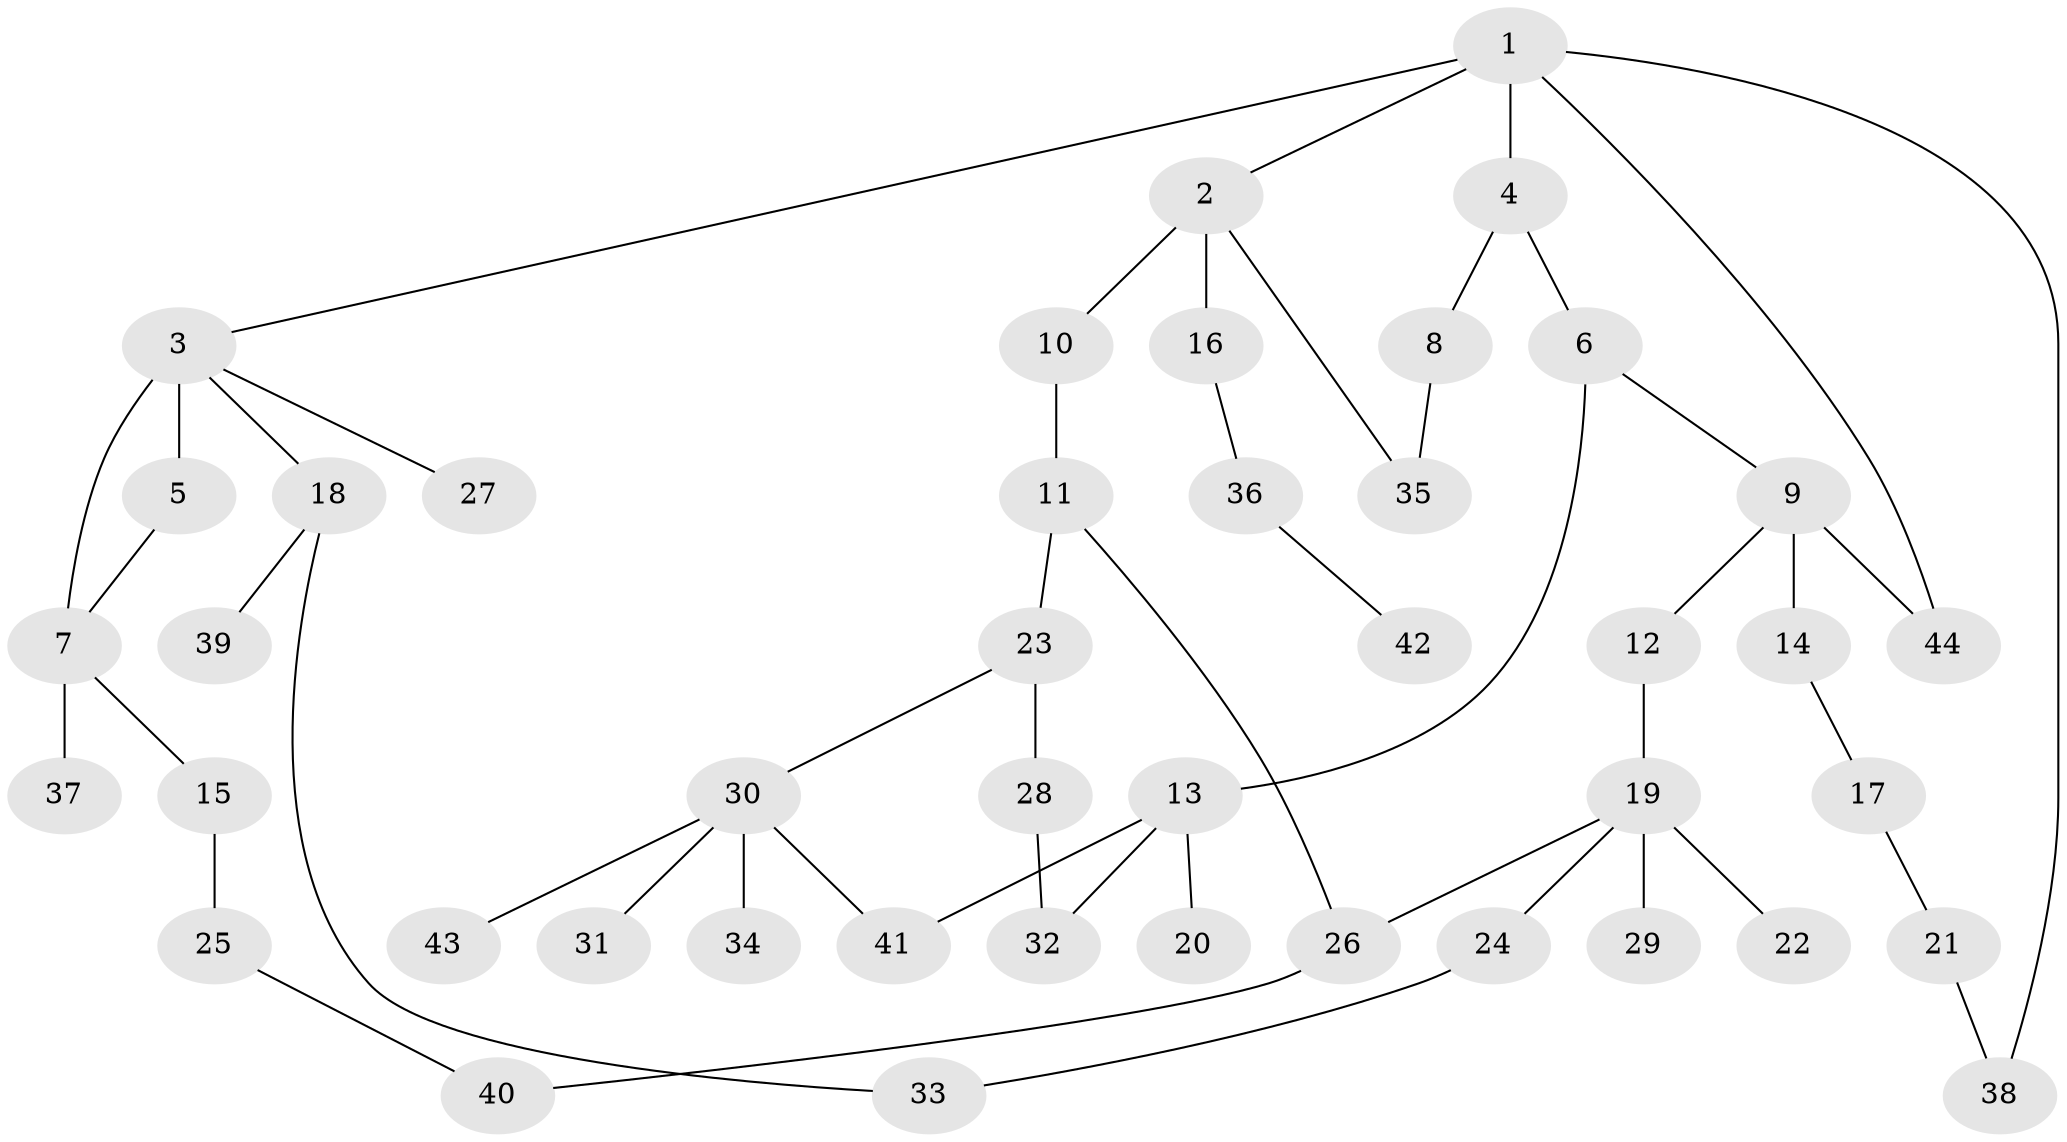 // original degree distribution, {4: 0.09174311926605505, 6: 0.027522935779816515, 3: 0.11926605504587157, 5: 0.05504587155963303, 1: 0.43119266055045874, 2: 0.27522935779816515}
// Generated by graph-tools (version 1.1) at 2025/48/03/04/25 22:48:48]
// undirected, 44 vertices, 52 edges
graph export_dot {
  node [color=gray90,style=filled];
  1;
  2;
  3;
  4;
  5;
  6;
  7;
  8;
  9;
  10;
  11;
  12;
  13;
  14;
  15;
  16;
  17;
  18;
  19;
  20;
  21;
  22;
  23;
  24;
  25;
  26;
  27;
  28;
  29;
  30;
  31;
  32;
  33;
  34;
  35;
  36;
  37;
  38;
  39;
  40;
  41;
  42;
  43;
  44;
  1 -- 2 [weight=1.0];
  1 -- 3 [weight=1.0];
  1 -- 4 [weight=3.0];
  1 -- 38 [weight=1.0];
  1 -- 44 [weight=1.0];
  2 -- 10 [weight=1.0];
  2 -- 16 [weight=2.0];
  2 -- 35 [weight=1.0];
  3 -- 5 [weight=4.0];
  3 -- 7 [weight=1.0];
  3 -- 18 [weight=1.0];
  3 -- 27 [weight=1.0];
  4 -- 6 [weight=1.0];
  4 -- 8 [weight=1.0];
  5 -- 7 [weight=1.0];
  6 -- 9 [weight=1.0];
  6 -- 13 [weight=1.0];
  7 -- 15 [weight=1.0];
  7 -- 37 [weight=1.0];
  8 -- 35 [weight=3.0];
  9 -- 12 [weight=1.0];
  9 -- 14 [weight=1.0];
  9 -- 44 [weight=2.0];
  10 -- 11 [weight=1.0];
  11 -- 23 [weight=1.0];
  11 -- 26 [weight=1.0];
  12 -- 19 [weight=2.0];
  13 -- 20 [weight=1.0];
  13 -- 32 [weight=1.0];
  13 -- 41 [weight=1.0];
  14 -- 17 [weight=1.0];
  15 -- 25 [weight=1.0];
  16 -- 36 [weight=1.0];
  17 -- 21 [weight=1.0];
  18 -- 33 [weight=1.0];
  18 -- 39 [weight=1.0];
  19 -- 22 [weight=1.0];
  19 -- 24 [weight=1.0];
  19 -- 26 [weight=1.0];
  19 -- 29 [weight=1.0];
  21 -- 38 [weight=1.0];
  23 -- 28 [weight=1.0];
  23 -- 30 [weight=1.0];
  24 -- 33 [weight=1.0];
  25 -- 40 [weight=1.0];
  26 -- 40 [weight=1.0];
  28 -- 32 [weight=2.0];
  30 -- 31 [weight=1.0];
  30 -- 34 [weight=1.0];
  30 -- 41 [weight=1.0];
  30 -- 43 [weight=1.0];
  36 -- 42 [weight=1.0];
}
